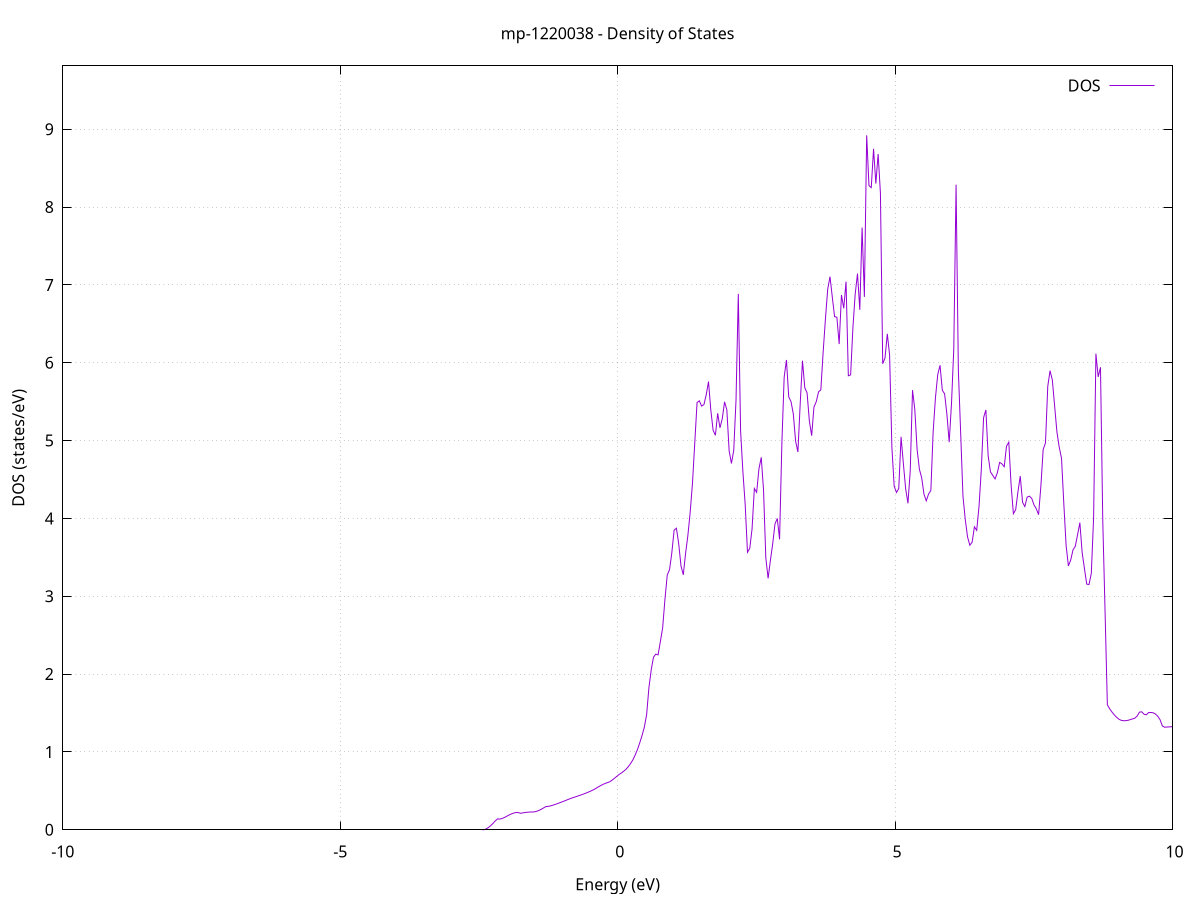 set title 'mp-1220038 - Density of States'
set xlabel 'Energy (eV)'
set ylabel 'DOS (states/eV)'
set grid
set xrange [-10:10]
set yrange [0:9.814]
set xzeroaxis lt -1
set terminal png size 800,600
set output 'mp-1220038_dos_gnuplot.png'
plot '-' using 1:2 with lines title 'DOS'
-42.319600 0.000000
-42.278200 0.000000
-42.236900 0.000000
-42.195600 0.000000
-42.154300 0.000000
-42.113000 0.000000
-42.071700 0.000000
-42.030400 0.000000
-41.989100 0.000000
-41.947700 0.000000
-41.906400 0.000000
-41.865100 0.000000
-41.823800 0.000000
-41.782500 0.000000
-41.741200 0.000000
-41.699900 0.000000
-41.658500 0.000000
-41.617200 0.000000
-41.575900 0.000000
-41.534600 0.000000
-41.493300 0.000000
-41.452000 0.000000
-41.410700 0.000000
-41.369400 0.000000
-41.328000 0.000000
-41.286700 0.000000
-41.245400 0.000000
-41.204100 0.000000
-41.162800 0.000000
-41.121500 0.000000
-41.080200 0.000000
-41.038900 0.000000
-40.997500 0.000000
-40.956200 0.000000
-40.914900 0.000000
-40.873600 0.000000
-40.832300 0.000000
-40.791000 0.000000
-40.749700 0.000000
-40.708300 0.000000
-40.667000 0.000000
-40.625700 0.000000
-40.584400 0.000000
-40.543100 0.000000
-40.501800 0.000000
-40.460500 0.000000
-40.419200 0.000000
-40.377800 0.000000
-40.336500 0.000000
-40.295200 0.000000
-40.253900 0.000000
-40.212600 0.000000
-40.171300 0.000000
-40.130000 0.000000
-40.088600 0.000000
-40.047300 0.000000
-40.006000 0.000000
-39.964700 0.000000
-39.923400 0.000000
-39.882100 0.000000
-39.840800 0.000000
-39.799500 0.000000
-39.758100 0.000000
-39.716800 0.000000
-39.675500 0.000000
-39.634200 0.000000
-39.592900 0.000000
-39.551600 0.000000
-39.510300 0.000000
-39.469000 0.000000
-39.427600 0.000000
-39.386300 0.000000
-39.345000 0.000000
-39.303700 0.000000
-39.262400 0.000000
-39.221100 0.000000
-39.179800 0.000000
-39.138400 0.000000
-39.097100 0.000000
-39.055800 0.000000
-39.014500 0.000000
-38.973200 0.000000
-38.931900 0.000000
-38.890600 0.000000
-38.849300 0.000000
-38.807900 0.000000
-38.766600 0.000000
-38.725300 0.000000
-38.684000 0.000000
-38.642700 0.000000
-38.601400 0.000000
-38.560100 1.488300
-38.518700 6.704800
-38.477400 9.937600
-38.436100 7.054400
-38.394800 4.350200
-38.353500 12.720600
-38.312200 69.286700
-38.270900 5.198300
-38.229600 5.549100
-38.188200 7.330400
-38.146900 8.985000
-38.105600 10.437600
-38.064300 7.911400
-38.023000 6.473500
-37.981700 0.000000
-37.940400 0.000000
-37.899100 0.000000
-37.857700 0.000000
-37.816400 0.000000
-37.775100 0.000000
-37.733800 0.000000
-37.692500 0.000000
-37.651200 0.000000
-37.609900 0.000000
-37.568500 0.000000
-37.527200 0.000000
-37.485900 0.000000
-37.444600 0.000000
-37.403300 0.000000
-37.362000 0.000000
-37.320700 0.000000
-37.279400 0.000000
-37.238000 0.000000
-37.196700 0.000000
-37.155400 0.000000
-37.114100 0.000000
-37.072800 0.000000
-37.031500 0.000000
-36.990200 0.000000
-36.948800 0.000000
-36.907500 0.000000
-36.866200 0.000000
-36.824900 0.000000
-36.783600 0.000000
-36.742300 0.000000
-36.701000 0.000000
-36.659700 0.000000
-36.618300 0.000000
-36.577000 0.000000
-36.535700 0.000000
-36.494400 0.000000
-36.453100 0.000000
-36.411800 0.000000
-36.370500 0.000000
-36.329200 0.000000
-36.287800 0.000000
-36.246500 0.000000
-36.205200 0.000000
-36.163900 0.000000
-36.122600 0.000000
-36.081300 0.000000
-36.040000 0.000000
-35.998600 0.000000
-35.957300 0.000000
-35.916000 0.000000
-35.874700 0.000000
-35.833400 0.000000
-35.792100 0.000000
-35.750800 0.000000
-35.709500 0.000000
-35.668100 0.000000
-35.626800 0.000000
-35.585500 0.000000
-35.544200 0.000000
-35.502900 0.000000
-35.461600 0.000000
-35.420300 0.000000
-35.378900 0.000000
-35.337600 0.000000
-35.296300 0.000000
-35.255000 0.000000
-35.213700 0.000000
-35.172400 0.000000
-35.131100 0.000000
-35.089800 0.000000
-35.048400 0.000000
-35.007100 0.000000
-34.965800 0.000000
-34.924500 0.000000
-34.883200 0.000000
-34.841900 0.000000
-34.800600 0.000000
-34.759300 0.000000
-34.717900 0.000000
-34.676600 0.000000
-34.635300 0.000000
-34.594000 0.000000
-34.552700 0.000000
-34.511400 0.000000
-34.470100 0.000000
-34.428700 0.000000
-34.387400 0.000000
-34.346100 0.000000
-34.304800 0.000000
-34.263500 0.000000
-34.222200 0.000000
-34.180900 0.000000
-34.139600 0.000000
-34.098200 0.000000
-34.056900 0.000000
-34.015600 0.000000
-33.974300 0.000000
-33.933000 0.000000
-33.891700 0.000000
-33.850400 0.000000
-33.809000 0.000000
-33.767700 0.000000
-33.726400 0.000000
-33.685100 0.000000
-33.643800 0.000000
-33.602500 0.000000
-33.561200 0.000000
-33.519900 0.000000
-33.478500 0.000000
-33.437200 0.000000
-33.395900 0.000000
-33.354600 0.000000
-33.313300 0.000000
-33.272000 0.000000
-33.230700 0.000000
-33.189400 0.000000
-33.148000 0.000000
-33.106700 0.000000
-33.065400 0.000000
-33.024100 0.000000
-32.982800 0.000000
-32.941500 0.000000
-32.900200 0.000000
-32.858800 0.000000
-32.817500 0.000000
-32.776200 0.000000
-32.734900 0.000000
-32.693600 0.000000
-32.652300 0.000000
-32.611000 0.000000
-32.569700 0.000000
-32.528300 0.000000
-32.487000 0.000000
-32.445700 0.000000
-32.404400 0.000000
-32.363100 0.000000
-32.321800 0.000000
-32.280500 0.000000
-32.239100 0.000000
-32.197800 0.000000
-32.156500 0.000000
-32.115200 0.000000
-32.073900 0.000000
-32.032600 0.000000
-31.991300 0.000000
-31.950000 0.000000
-31.908600 0.000000
-31.867300 0.000000
-31.826000 0.000000
-31.784700 0.000000
-31.743400 0.000000
-31.702100 0.000000
-31.660800 0.000000
-31.619400 0.000000
-31.578100 0.000000
-31.536800 0.000000
-31.495500 0.000000
-31.454200 0.000000
-31.412900 0.000000
-31.371600 0.000000
-31.330300 0.000000
-31.288900 0.000000
-31.247600 0.000000
-31.206300 0.000000
-31.165000 0.000000
-31.123700 0.000000
-31.082400 0.000000
-31.041100 0.000000
-30.999800 0.000000
-30.958400 0.000000
-30.917100 0.000000
-30.875800 0.000000
-30.834500 0.000000
-30.793200 0.000000
-30.751900 0.000000
-30.710600 0.000000
-30.669200 0.000000
-30.627900 0.000000
-30.586600 0.000000
-30.545300 0.000000
-30.504000 0.000000
-30.462700 0.000000
-30.421400 0.000000
-30.380100 0.000000
-30.338700 0.000000
-30.297400 0.000000
-30.256100 0.000000
-30.214800 0.000000
-30.173500 0.000000
-30.132200 0.000000
-30.090900 0.000000
-30.049500 0.000000
-30.008200 0.000000
-29.966900 0.000000
-29.925600 0.000000
-29.884300 0.000000
-29.843000 0.000000
-29.801700 0.000000
-29.760400 0.000000
-29.719000 0.000000
-29.677700 0.000000
-29.636400 0.000000
-29.595100 0.000000
-29.553800 0.000000
-29.512500 0.000000
-29.471200 0.000000
-29.429900 0.000000
-29.388500 0.000000
-29.347200 0.000000
-29.305900 0.000000
-29.264600 0.000000
-29.223300 0.000000
-29.182000 0.000000
-29.140700 0.000000
-29.099300 0.000000
-29.058000 0.000000
-29.016700 0.000000
-28.975400 0.000000
-28.934100 0.000000
-28.892800 0.000000
-28.851500 0.000000
-28.810200 0.000000
-28.768800 0.000000
-28.727500 0.000000
-28.686200 0.000000
-28.644900 0.000000
-28.603600 0.000000
-28.562300 0.000000
-28.521000 0.000000
-28.479600 0.000000
-28.438300 0.000000
-28.397000 0.000000
-28.355700 0.000000
-28.314400 0.000000
-28.273100 0.000000
-28.231800 0.000000
-28.190500 0.000000
-28.149100 0.000000
-28.107800 0.000000
-28.066500 0.000000
-28.025200 0.000000
-27.983900 0.000000
-27.942600 0.000000
-27.901300 0.000000
-27.860000 0.000000
-27.818600 0.000000
-27.777300 0.000000
-27.736000 0.000000
-27.694700 0.000000
-27.653400 0.000000
-27.612100 0.000000
-27.570800 0.000000
-27.529400 0.000000
-27.488100 0.000000
-27.446800 0.000000
-27.405500 0.000000
-27.364200 0.000000
-27.322900 0.000000
-27.281600 0.000000
-27.240300 0.000000
-27.198900 0.000000
-27.157600 0.000000
-27.116300 0.000000
-27.075000 0.000000
-27.033700 0.000000
-26.992400 0.000000
-26.951100 0.000000
-26.909700 0.000000
-26.868400 0.000000
-26.827100 0.000000
-26.785800 0.000000
-26.744500 0.000000
-26.703200 0.000000
-26.661900 0.000000
-26.620600 0.000000
-26.579200 0.000000
-26.537900 0.000000
-26.496600 0.000000
-26.455300 0.000000
-26.414000 0.000000
-26.372700 0.000000
-26.331400 0.000000
-26.290100 0.000000
-26.248700 0.000000
-26.207400 0.000000
-26.166100 0.000000
-26.124800 0.000000
-26.083500 0.000000
-26.042200 0.000000
-26.000900 0.000000
-25.959500 0.000000
-25.918200 0.000000
-25.876900 0.000000
-25.835600 0.000000
-25.794300 0.000000
-25.753000 0.000000
-25.711700 0.000000
-25.670400 0.000000
-25.629000 0.000000
-25.587700 0.000000
-25.546400 0.000000
-25.505100 0.000000
-25.463800 0.000000
-25.422500 0.000000
-25.381200 0.000000
-25.339800 0.000000
-25.298500 0.000000
-25.257200 0.000000
-25.215900 0.000000
-25.174600 0.000000
-25.133300 0.000000
-25.092000 0.000000
-25.050700 0.000000
-25.009300 0.000000
-24.968000 0.000000
-24.926700 0.000000
-24.885400 0.000000
-24.844100 0.000000
-24.802800 0.000000
-24.761500 0.000000
-24.720200 0.000000
-24.678800 0.000000
-24.637500 0.000000
-24.596200 0.000000
-24.554900 0.000000
-24.513600 0.000000
-24.472300 0.000000
-24.431000 0.000000
-24.389600 0.000000
-24.348300 0.000000
-24.307000 0.000000
-24.265700 0.000000
-24.224400 0.000000
-24.183100 0.000000
-24.141800 0.000000
-24.100500 0.000000
-24.059100 0.000000
-24.017800 0.000000
-23.976500 0.000000
-23.935200 0.000000
-23.893900 0.000000
-23.852600 0.000000
-23.811300 0.000000
-23.769900 0.000000
-23.728600 0.000000
-23.687300 0.000000
-23.646000 0.000000
-23.604700 0.000000
-23.563400 0.000000
-23.522100 0.000000
-23.480800 0.000000
-23.439400 0.000000
-23.398100 0.000000
-23.356800 0.000000
-23.315500 0.000000
-23.274200 0.000000
-23.232900 0.000000
-23.191600 0.000000
-23.150300 0.000000
-23.108900 0.000000
-23.067600 0.000000
-23.026300 0.000000
-22.985000 0.000000
-22.943700 0.000000
-22.902400 0.000000
-22.861100 0.000000
-22.819700 0.000000
-22.778400 0.000000
-22.737100 0.000000
-22.695800 0.000000
-22.654500 0.000000
-22.613200 0.000000
-22.571900 0.000000
-22.530600 0.000000
-22.489200 0.000000
-22.447900 0.000000
-22.406600 0.000000
-22.365300 0.000000
-22.324000 0.000000
-22.282700 0.000000
-22.241400 0.000000
-22.200000 0.000000
-22.158700 0.000000
-22.117400 0.000000
-22.076100 0.000000
-22.034800 0.000000
-21.993500 0.000000
-21.952200 0.000000
-21.910900 0.000000
-21.869500 0.000000
-21.828200 0.000000
-21.786900 0.000000
-21.745600 0.000000
-21.704300 0.000000
-21.663000 0.000000
-21.621700 0.000000
-21.580400 0.000000
-21.539000 0.000000
-21.497700 0.000000
-21.456400 0.000000
-21.415100 0.000000
-21.373800 0.000000
-21.332500 0.000000
-21.291200 0.000000
-21.249800 0.000000
-21.208500 0.000000
-21.167200 0.000000
-21.125900 0.000000
-21.084600 0.000000
-21.043300 0.000000
-21.002000 0.000000
-20.960700 0.000000
-20.919300 0.000000
-20.878000 0.000000
-20.836700 0.000000
-20.795400 0.000000
-20.754100 0.000000
-20.712800 0.000000
-20.671500 0.000000
-20.630100 0.000000
-20.588800 0.000000
-20.547500 0.000000
-20.506200 0.000000
-20.464900 0.000000
-20.423600 0.000000
-20.382300 0.000000
-20.341000 0.000000
-20.299600 0.000000
-20.258300 0.000000
-20.217000 0.000000
-20.175700 0.000000
-20.134400 0.000000
-20.093100 0.000000
-20.051800 0.000000
-20.010500 0.000000
-19.969100 0.000000
-19.927800 0.000000
-19.886500 0.000000
-19.845200 0.000000
-19.803900 0.000000
-19.762600 0.000000
-19.721300 0.000000
-19.679900 0.000000
-19.638600 0.000000
-19.597300 0.000000
-19.556000 0.000000
-19.514700 0.000000
-19.473400 0.000000
-19.432100 0.000000
-19.390800 0.000000
-19.349400 0.000000
-19.308100 0.000000
-19.266800 0.000000
-19.225500 0.000000
-19.184200 0.000000
-19.142900 0.000000
-19.101600 0.000000
-19.060200 0.000000
-19.018900 0.000000
-18.977600 0.000000
-18.936300 0.000000
-18.895000 0.000000
-18.853700 0.000000
-18.812400 0.000000
-18.771100 0.000000
-18.729700 0.000000
-18.688400 0.000000
-18.647100 0.000000
-18.605800 0.000000
-18.564500 0.000000
-18.523200 0.000000
-18.481900 0.000000
-18.440500 0.000000
-18.399200 0.000000
-18.357900 0.000000
-18.316600 0.000000
-18.275300 0.000000
-18.234000 0.000000
-18.192700 0.000000
-18.151400 0.000000
-18.110000 0.000000
-18.068700 0.000000
-18.027400 0.000000
-17.986100 0.000000
-17.944800 0.000000
-17.903500 0.000000
-17.862200 0.000000
-17.820900 0.000000
-17.779500 0.000000
-17.738200 0.000000
-17.696900 0.000000
-17.655600 0.000000
-17.614300 0.000000
-17.573000 0.000000
-17.531700 0.000000
-17.490300 0.000000
-17.449000 0.000000
-17.407700 0.000000
-17.366400 0.000000
-17.325100 0.000000
-17.283800 0.000000
-17.242500 0.000000
-17.201200 0.000000
-17.159800 0.000000
-17.118500 0.000000
-17.077200 0.000000
-17.035900 0.000000
-16.994600 0.000000
-16.953300 0.000000
-16.912000 0.000000
-16.870600 0.000000
-16.829300 0.000000
-16.788000 0.000000
-16.746700 0.000000
-16.705400 0.000000
-16.664100 0.000000
-16.622800 0.000000
-16.581500 0.000000
-16.540100 0.000000
-16.498800 0.000000
-16.457500 0.000000
-16.416200 0.000000
-16.374900 0.000000
-16.333600 0.000000
-16.292300 0.000000
-16.251000 0.000000
-16.209600 0.000000
-16.168300 0.000000
-16.127000 0.000000
-16.085700 0.000000
-16.044400 0.000000
-16.003100 0.000000
-15.961800 0.000000
-15.920400 0.000000
-15.879100 0.000000
-15.837800 0.000000
-15.796500 0.000000
-15.755200 0.000000
-15.713900 0.000000
-15.672600 0.000000
-15.631300 0.000000
-15.589900 0.000000
-15.548600 0.000000
-15.507300 0.000000
-15.466000 0.000000
-15.424700 0.000000
-15.383400 0.000000
-15.342100 0.000000
-15.300700 0.000000
-15.259400 0.000000
-15.218100 0.000000
-15.176800 0.000000
-15.135500 0.000000
-15.094200 0.000000
-15.052900 0.000000
-15.011600 0.000000
-14.970200 0.000000
-14.928900 0.000000
-14.887600 0.000000
-14.846300 0.000000
-14.805000 0.000000
-14.763700 0.000000
-14.722400 0.000000
-14.681100 0.000000
-14.639700 0.000000
-14.598400 0.000000
-14.557100 0.000000
-14.515800 0.000000
-14.474500 0.000000
-14.433200 0.000000
-14.391900 0.000000
-14.350500 0.000000
-14.309200 0.000000
-14.267900 0.000000
-14.226600 0.000000
-14.185300 0.000000
-14.144000 0.000000
-14.102700 0.000000
-14.061400 0.000000
-14.020000 0.000000
-13.978700 0.000000
-13.937400 0.000000
-13.896100 0.000000
-13.854800 0.000000
-13.813500 0.000000
-13.772200 0.000000
-13.730800 0.000000
-13.689500 0.000000
-13.648200 0.000000
-13.606900 0.000000
-13.565600 0.000000
-13.524300 0.000000
-13.483000 0.000000
-13.441700 0.000000
-13.400300 0.000000
-13.359000 0.000000
-13.317700 0.000000
-13.276400 0.000000
-13.235100 0.000000
-13.193800 0.000000
-13.152500 0.000000
-13.111200 0.000000
-13.069800 0.000000
-13.028500 0.000000
-12.987200 0.000000
-12.945900 0.000000
-12.904600 0.000000
-12.863300 0.000000
-12.822000 0.000000
-12.780600 0.000000
-12.739300 0.000000
-12.698000 0.000000
-12.656700 0.000000
-12.615400 0.000000
-12.574100 0.000000
-12.532800 0.000000
-12.491500 0.000000
-12.450100 0.000000
-12.408800 0.000000
-12.367500 0.000000
-12.326200 0.000000
-12.284900 0.000000
-12.243600 0.000000
-12.202300 0.000000
-12.160900 0.000000
-12.119600 0.000000
-12.078300 0.000000
-12.037000 0.000000
-11.995700 0.000000
-11.954400 0.000000
-11.913100 0.000000
-11.871800 0.000000
-11.830400 0.000000
-11.789100 0.000000
-11.747800 0.000000
-11.706500 0.000000
-11.665200 0.000000
-11.623900 0.000000
-11.582600 0.000000
-11.541300 0.000000
-11.499900 0.000000
-11.458600 0.000000
-11.417300 0.000000
-11.376000 0.000000
-11.334700 0.000000
-11.293400 0.000000
-11.252100 0.000000
-11.210700 0.000000
-11.169400 0.000000
-11.128100 0.000000
-11.086800 0.000000
-11.045500 0.000000
-11.004200 0.000000
-10.962900 0.000000
-10.921600 0.000000
-10.880200 0.000000
-10.838900 0.000000
-10.797600 0.000000
-10.756300 0.000000
-10.715000 0.000000
-10.673700 0.000000
-10.632400 0.000000
-10.591000 0.000000
-10.549700 0.000000
-10.508400 0.000000
-10.467100 0.000000
-10.425800 0.000000
-10.384500 0.000000
-10.343200 0.000000
-10.301900 0.000000
-10.260500 0.000000
-10.219200 0.000000
-10.177900 0.000000
-10.136600 0.000000
-10.095300 0.000000
-10.054000 0.000000
-10.012700 0.000000
-9.971400 0.000000
-9.930000 0.000000
-9.888700 0.000000
-9.847400 0.000000
-9.806100 0.000000
-9.764800 0.000000
-9.723500 0.000000
-9.682200 0.000000
-9.640800 0.000000
-9.599500 0.000000
-9.558200 0.000000
-9.516900 0.000000
-9.475600 0.000000
-9.434300 0.000000
-9.393000 0.000000
-9.351700 0.000000
-9.310300 0.000000
-9.269000 0.000000
-9.227700 0.000000
-9.186400 0.000000
-9.145100 0.000000
-9.103800 0.000000
-9.062500 0.000000
-9.021100 0.000000
-8.979800 0.000000
-8.938500 0.000000
-8.897200 0.000000
-8.855900 0.000000
-8.814600 0.000000
-8.773300 0.000000
-8.732000 0.000000
-8.690600 0.000000
-8.649300 0.000000
-8.608000 0.000000
-8.566700 0.000000
-8.525400 0.000000
-8.484100 0.000000
-8.442800 0.000000
-8.401500 0.000000
-8.360100 0.000000
-8.318800 0.000000
-8.277500 0.000000
-8.236200 0.000000
-8.194900 0.000000
-8.153600 0.000000
-8.112300 0.000000
-8.070900 0.000000
-8.029600 0.000000
-7.988300 0.000000
-7.947000 0.000000
-7.905700 0.000000
-7.864400 0.000000
-7.823100 0.000000
-7.781800 0.000000
-7.740400 0.000000
-7.699100 0.000000
-7.657800 0.000000
-7.616500 0.000000
-7.575200 0.000000
-7.533900 0.000000
-7.492600 0.000000
-7.451200 0.000000
-7.409900 0.000000
-7.368600 0.000000
-7.327300 0.000000
-7.286000 0.000000
-7.244700 0.000000
-7.203400 0.000000
-7.162100 0.000000
-7.120700 0.000000
-7.079400 0.000000
-7.038100 0.000000
-6.996800 0.000000
-6.955500 0.000000
-6.914200 0.000000
-6.872900 0.000000
-6.831600 0.000000
-6.790200 0.000000
-6.748900 0.000000
-6.707600 0.000000
-6.666300 0.000000
-6.625000 0.000000
-6.583700 0.000000
-6.542400 0.000000
-6.501000 0.000000
-6.459700 0.000000
-6.418400 0.000000
-6.377100 0.000000
-6.335800 0.000000
-6.294500 0.000000
-6.253200 0.000000
-6.211900 0.000000
-6.170500 0.000000
-6.129200 0.000000
-6.087900 0.000000
-6.046600 0.000000
-6.005300 0.000000
-5.964000 0.000000
-5.922700 0.000000
-5.881300 0.000000
-5.840000 0.000000
-5.798700 0.000000
-5.757400 0.000000
-5.716100 0.000000
-5.674800 0.000000
-5.633500 0.000000
-5.592200 0.000000
-5.550800 0.000000
-5.509500 0.000000
-5.468200 0.000000
-5.426900 0.000000
-5.385600 0.000000
-5.344300 0.000000
-5.303000 0.000000
-5.261600 0.000000
-5.220300 0.000000
-5.179000 0.000000
-5.137700 0.000000
-5.096400 0.000000
-5.055100 0.000000
-5.013800 0.000000
-4.972500 0.000000
-4.931100 0.000000
-4.889800 0.000000
-4.848500 0.000000
-4.807200 0.000000
-4.765900 0.000000
-4.724600 0.000000
-4.683300 0.000000
-4.642000 0.000000
-4.600600 0.000000
-4.559300 0.000000
-4.518000 0.000000
-4.476700 0.000000
-4.435400 0.000000
-4.394100 0.000000
-4.352800 0.000000
-4.311400 0.000000
-4.270100 0.000000
-4.228800 0.000000
-4.187500 0.000000
-4.146200 0.000000
-4.104900 0.000000
-4.063600 0.000000
-4.022300 0.000000
-3.980900 0.000000
-3.939600 0.000000
-3.898300 0.000000
-3.857000 0.000000
-3.815700 0.000000
-3.774400 0.000000
-3.733100 0.000000
-3.691700 0.000000
-3.650400 0.000000
-3.609100 0.000000
-3.567800 0.000000
-3.526500 0.000000
-3.485200 0.000000
-3.443900 0.000000
-3.402600 0.000000
-3.361200 0.000000
-3.319900 0.000000
-3.278600 0.000000
-3.237300 0.000000
-3.196000 0.000000
-3.154700 0.000000
-3.113400 0.000000
-3.072100 0.000000
-3.030700 0.000000
-2.989400 0.000000
-2.948100 0.000000
-2.906800 0.000000
-2.865500 0.000000
-2.824200 0.000000
-2.782900 0.000000
-2.741500 0.000000
-2.700200 0.000000
-2.658900 0.000000
-2.617600 0.000000
-2.576300 0.000000
-2.535000 0.000000
-2.493700 0.000000
-2.452400 0.000000
-2.411000 0.000100
-2.369700 0.011000
-2.328400 0.029700
-2.287100 0.054000
-2.245800 0.082400
-2.204500 0.114800
-2.163200 0.140600
-2.121800 0.136900
-2.080500 0.146100
-2.039200 0.158100
-1.997900 0.173900
-1.956600 0.190100
-1.915300 0.203700
-1.874000 0.214400
-1.832700 0.221900
-1.791300 0.221200
-1.750000 0.211500
-1.708700 0.217300
-1.667400 0.222400
-1.626100 0.225600
-1.584800 0.227700
-1.543500 0.228900
-1.502200 0.229500
-1.460800 0.237000
-1.419500 0.248200
-1.378200 0.262600
-1.336900 0.279400
-1.295600 0.297300
-1.254300 0.301100
-1.213000 0.306500
-1.171600 0.314900
-1.130300 0.324600
-1.089000 0.335200
-1.047700 0.345900
-1.006400 0.357100
-0.965100 0.368600
-0.923800 0.380500
-0.882500 0.392500
-0.841100 0.404500
-0.799800 0.413700
-0.758500 0.423500
-0.717200 0.433500
-0.675900 0.443700
-0.634600 0.454100
-0.593300 0.465200
-0.551900 0.476900
-0.510600 0.489100
-0.469300 0.502600
-0.428000 0.516800
-0.386700 0.533900
-0.345400 0.551700
-0.304100 0.568500
-0.262800 0.583600
-0.221400 0.596400
-0.180100 0.606800
-0.138800 0.618000
-0.097500 0.638800
-0.056200 0.662300
-0.014900 0.686400
0.026400 0.710200
0.067700 0.730400
0.109100 0.752100
0.150400 0.776700
0.191700 0.810800
0.233000 0.850400
0.274300 0.898100
0.315600 0.959800
0.356900 1.030400
0.398300 1.116300
0.439600 1.210800
0.480900 1.317300
0.522200 1.478000
0.563500 1.824400
0.604800 2.053700
0.646100 2.217900
0.687400 2.256700
0.728800 2.247100
0.770100 2.417900
0.811400 2.595500
0.852700 2.961400
0.894000 3.272200
0.935300 3.342000
0.976600 3.559000
1.018000 3.850000
1.059300 3.874100
1.100600 3.674000
1.141900 3.388600
1.183200 3.275800
1.224500 3.551200
1.265800 3.780800
1.307100 4.077900
1.348500 4.450600
1.389800 4.967000
1.431100 5.488100
1.472400 5.511000
1.513700 5.443200
1.555000 5.462600
1.596300 5.587800
1.637600 5.758400
1.679000 5.394000
1.720300 5.134200
1.761600 5.068100
1.802900 5.351200
1.844200 5.163700
1.885500 5.281200
1.926800 5.498000
1.968200 5.393700
2.009500 4.867900
2.050800 4.706200
2.092100 4.873200
2.133400 5.520600
2.174700 6.885100
2.216000 5.121000
2.257300 4.600800
2.298700 4.179100
2.340000 3.565100
2.381300 3.616600
2.422600 3.866500
2.463900 4.384600
2.505200 4.335000
2.546500 4.636700
2.587900 4.784700
2.629200 4.367300
2.670500 3.492000
2.711800 3.229800
2.753100 3.460300
2.794400 3.673600
2.835700 3.929700
2.877000 3.999800
2.918400 3.731200
2.959700 4.960900
3.001000 5.813600
3.042300 6.035800
3.083600 5.561100
3.124900 5.499600
3.166200 5.341700
3.207500 4.992500
3.248900 4.853800
3.290200 5.473400
3.331500 6.026300
3.372800 5.678900
3.414100 5.612500
3.455400 5.250700
3.496700 5.062700
3.538100 5.430700
3.579400 5.500000
3.620700 5.625700
3.662000 5.651300
3.703300 6.130800
3.744600 6.560500
3.785900 6.944300
3.827200 7.105800
3.868600 6.843400
3.909900 6.592500
3.951200 6.585200
3.992500 6.240500
4.033800 6.869900
4.075100 6.698800
4.116400 7.042100
4.157800 5.832600
4.199100 5.844000
4.240400 6.452700
4.281700 6.885100
4.323000 7.144800
4.364300 6.679800
4.405600 7.736300
4.446900 6.846200
4.488300 8.921700
4.529600 8.276100
4.570900 8.249800
4.612200 8.748400
4.653500 8.302100
4.694800 8.681600
4.736100 8.177400
4.777400 5.986900
4.818800 6.062400
4.860100 6.372400
4.901400 6.097900
4.942700 4.912400
4.984000 4.415200
5.025300 4.333100
5.066600 4.384800
5.108000 5.048000
5.149300 4.706600
5.190600 4.381400
5.231900 4.194300
5.273200 4.607500
5.314500 5.648200
5.355800 5.399300
5.397100 4.888400
5.438500 4.631500
5.479800 4.522600
5.521100 4.310800
5.562400 4.226300
5.603700 4.312800
5.645000 4.360000
5.686300 5.112500
5.727700 5.550200
5.769000 5.847700
5.810300 5.967300
5.851600 5.645600
5.892900 5.600900
5.934200 5.337800
5.975500 4.979900
6.016800 5.472100
6.058200 6.180700
6.099500 8.287400
6.140800 5.896600
6.182100 5.100300
6.223400 4.287800
6.264700 3.989800
6.306000 3.763400
6.347400 3.654800
6.388700 3.694800
6.430000 3.892400
6.471300 3.846500
6.512600 4.150400
6.553900 4.622400
6.595200 5.294200
6.636500 5.393800
6.677900 4.803300
6.719200 4.597800
6.760500 4.553300
6.801800 4.507400
6.843100 4.585700
6.884400 4.720000
6.925700 4.700700
6.967000 4.664000
7.008400 4.928800
7.049700 4.979000
7.091000 4.432200
7.132300 4.060800
7.173600 4.112000
7.214900 4.344900
7.256200 4.543700
7.297600 4.206800
7.338900 4.152500
7.380200 4.273700
7.421500 4.285800
7.462800 4.257600
7.504100 4.173300
7.545400 4.122700
7.586700 4.048800
7.628100 4.417600
7.669400 4.887400
7.710700 4.969300
7.752000 5.697600
7.793300 5.898900
7.834600 5.776900
7.875900 5.442000
7.917300 5.109600
7.958600 4.915100
7.999900 4.771400
8.041200 4.189900
8.082500 3.652500
8.123800 3.389800
8.165100 3.464200
8.206400 3.595200
8.247800 3.642100
8.289100 3.790100
8.330400 3.946000
8.371700 3.561500
8.413000 3.355700
8.454300 3.155700
8.495600 3.151000
8.536900 3.294900
8.578300 4.010400
8.619600 6.116700
8.660900 5.818700
8.702200 5.941400
8.743500 3.959100
8.784800 2.801500
8.826100 1.605500
8.867500 1.554000
8.908800 1.513000
8.950100 1.477300
8.991400 1.445900
9.032700 1.421200
9.074000 1.406400
9.115300 1.401000
9.156600 1.401700
9.198000 1.406600
9.239300 1.415200
9.280600 1.424400
9.321900 1.434000
9.363200 1.461200
9.404500 1.511100
9.445800 1.515500
9.487200 1.484200
9.528500 1.476500
9.569800 1.506400
9.611100 1.506700
9.652400 1.502700
9.693700 1.486200
9.735000 1.458200
9.776300 1.413000
9.817700 1.333700
9.859000 1.317400
9.900300 1.319900
9.941600 1.321900
9.982900 1.324000
10.024200 1.328000
10.065500 1.329300
10.106800 1.326300
10.148200 1.323400
10.189500 1.318900
10.230800 1.312800
10.272100 1.303900
10.313400 1.291900
10.354700 1.277300
10.396000 1.266800
10.437400 1.258600
10.478700 1.254200
10.520000 1.254100
10.561300 1.257700
10.602600 1.262500
10.643900 1.254800
10.685200 1.265800
10.726500 1.277700
10.767900 1.282500
10.809200 1.279900
10.850500 1.271100
10.891800 1.261800
10.933100 1.251700
10.974400 1.238800
11.015700 1.226500
11.057100 1.236100
11.098400 1.299700
11.139700 1.228900
11.181000 1.133900
11.222300 1.089300
11.263600 1.049600
11.304900 1.038400
11.346200 1.027200
11.387600 1.013100
11.428900 1.003300
11.470200 0.995100
11.511500 0.985000
11.552800 0.972700
11.594100 0.981700
11.635400 0.885500
11.676700 0.886600
11.718100 0.888200
11.759400 0.890400
11.800700 0.900100
11.842000 0.906300
11.883300 0.911700
11.924600 0.915300
11.965900 0.920300
12.007300 0.927100
12.048600 0.935700
12.089900 0.945800
12.131200 0.962700
12.172500 0.995800
12.213800 1.046900
12.255100 1.088500
12.296400 1.036400
12.337800 1.055400
12.379100 1.087100
12.420400 1.160200
12.461700 1.331000
12.503000 1.184100
12.544300 1.148400
12.585600 1.128100
12.627000 1.074000
12.668300 1.119000
12.709600 1.215500
12.750900 1.269500
12.792200 1.243400
12.833500 1.159500
12.874800 1.054300
12.916100 0.966900
12.957500 0.885200
12.998800 0.812200
13.040100 0.750600
13.081400 0.699000
13.122700 0.665700
13.164000 0.646200
13.205300 0.634200
13.246600 0.628200
13.288000 0.625300
13.329300 0.622300
13.370600 0.624300
13.411900 0.639500
13.453200 0.665700
13.494500 0.769700
13.535800 0.991400
13.577200 1.170400
13.618500 1.318600
13.659800 1.806400
13.701100 1.964000
13.742400 2.075500
13.783700 1.978900
13.825000 1.842000
13.866300 1.704100
13.907700 1.519200
13.949000 1.450700
13.990300 1.421000
14.031600 1.413000
14.072900 1.450000
14.114200 1.443000
14.155500 1.349900
14.196900 1.246300
14.238200 1.181900
14.279500 1.142500
14.320800 1.100700
14.362100 1.042200
14.403400 1.021500
14.444700 1.019700
14.486000 1.017800
14.527400 1.013900
14.568700 1.003100
14.610000 0.993100
14.651300 0.989100
14.692600 0.984400
14.733900 1.015000
14.775200 1.063000
14.816500 1.169400
14.857900 1.296700
14.899200 1.412600
14.940500 1.543200
14.981800 1.521500
15.023100 1.472000
15.064400 1.489900
15.105700 1.519900
15.147100 1.508700
15.188400 1.507800
15.229700 1.514400
15.271000 1.515000
15.312300 1.465700
15.353600 1.359900
15.394900 1.243200
15.436200 1.166000
15.477600 1.074100
15.518900 0.970900
15.560200 0.896100
15.601500 0.898100
15.642800 0.924200
15.684100 0.963400
15.725400 1.027000
15.766800 1.044800
15.808100 1.093400
15.849400 1.122800
15.890700 1.149900
15.932000 1.208100
15.973300 1.377500
16.014600 1.449500
16.055900 1.451600
16.097300 1.504900
16.138600 1.618300
16.179900 1.695300
16.221200 1.691000
16.262500 1.619000
16.303800 1.541000
16.345100 1.480000
16.386400 1.417000
16.427800 1.362200
16.469100 1.349300
16.510400 1.245600
16.551700 1.205900
16.593000 1.157100
16.634300 1.119000
16.675600 1.086900
16.717000 1.063800
16.758300 1.048900
16.799600 1.044500
16.840900 1.041000
16.882200 1.040200
16.923500 1.043600
16.964800 1.058200
17.006100 1.090900
17.047500 1.130800
17.088800 1.164100
17.130100 1.169300
17.171400 1.143400
17.212700 1.115000
17.254000 1.099600
17.295300 1.081700
17.336700 1.053100
17.378000 1.001900
17.419300 0.991100
17.460600 0.983100
17.501900 0.977400
17.543200 0.973400
17.584500 0.971400
17.625800 1.062700
17.667200 1.135500
17.708500 1.226700
17.749800 1.491900
17.791100 1.638400
17.832400 1.673300
17.873700 1.698500
17.915000 1.692200
17.956300 1.725100
17.997700 1.634000
18.039000 1.650300
18.080300 1.592300
18.121600 1.510300
18.162900 1.483100
18.204200 1.455900
18.245500 1.425300
18.286900 1.389100
18.328200 1.347800
18.369500 1.317400
18.410800 1.298500
18.452100 1.288500
18.493400 1.283200
18.534700 1.283900
18.576000 1.297900
18.617400 1.311200
18.658700 1.320800
18.700000 1.324700
18.741300 1.316800
18.782600 1.300300
18.823900 1.300400
18.865200 1.328400
18.906600 1.497900
18.947900 1.360600
18.989200 1.353800
19.030500 1.376000
19.071800 1.414800
19.113100 1.488100
19.154400 1.561300
19.195700 1.616500
19.237100 1.681600
19.278400 1.752000
19.319700 1.790300
19.361000 1.777900
19.402300 1.677200
19.443600 1.613000
19.484900 1.604300
19.526300 1.618700
19.567600 1.646500
19.608900 1.684500
19.650200 1.738400
19.691500 1.805500
19.732800 1.874500
19.774100 1.918100
19.815400 1.889000
19.856800 1.838500
19.898100 1.892900
19.939400 1.836800
19.980700 1.991800
20.022000 1.766400
20.063300 1.670200
20.104600 1.634700
20.145900 1.589100
20.187300 1.517200
20.228600 1.478600
20.269900 1.500500
20.311200 1.568200
20.352500 1.658600
20.393800 1.710700
20.435100 1.758200
20.476500 1.798000
20.517800 1.827200
20.559100 1.843500
20.600400 1.848400
20.641700 1.860100
20.683000 1.888800
20.724300 1.903200
20.765600 1.911600
20.807000 1.924800
20.848300 1.930600
20.889600 1.966000
20.930900 2.037900
20.972200 2.053600
21.013500 2.035300
21.054800 2.017000
21.096200 2.007500
21.137500 2.010400
21.178800 2.023200
21.220100 2.042800
21.261400 2.026800
21.302700 2.017100
21.344000 2.007900
21.385300 1.985800
21.426700 1.957700
21.468000 1.938200
21.509300 1.928600
21.550600 1.919000
21.591900 1.899100
21.633200 1.884800
21.674500 1.873900
21.715800 1.864800
21.757200 1.870200
21.798500 1.897100
21.839800 1.965700
21.881100 2.011000
21.922400 2.067000
21.963700 2.097300
22.005000 2.154200
22.046400 2.203800
22.087700 2.240700
22.129000 2.190700
22.170300 2.215700
22.211600 2.226600
22.252900 2.217000
22.294200 2.280500
22.335500 2.268900
22.376900 2.257100
22.418200 2.245500
22.459500 2.233500
22.500800 2.225600
22.542100 2.221000
22.583400 2.230400
22.624700 2.318100
22.666100 2.317800
22.707400 2.395000
22.748700 2.521100
22.790000 2.595000
22.831300 2.628200
22.872600 2.732200
22.913900 2.926000
22.955200 2.997100
22.996600 3.029300
23.037900 3.099500
23.079200 3.162300
23.120500 3.116000
23.161800 3.070800
23.203100 2.939200
23.244400 2.794600
23.285700 2.757100
23.327100 2.700100
23.368400 2.735500
23.409700 2.737400
23.451000 2.798300
23.492300 2.892600
23.533600 2.908500
23.574900 2.919900
23.616300 2.951600
23.657600 2.961200
23.698900 2.931600
23.740200 2.872400
23.781500 2.800300
23.822800 2.739600
23.864100 2.697500
23.905400 2.662600
23.946800 2.611600
23.988100 2.575200
24.029400 2.565700
24.070700 2.554000
24.112000 2.528300
24.153300 2.576700
24.194600 2.601100
24.236000 2.559600
24.277300 2.569900
24.318600 2.545700
24.359900 2.569600
24.401200 2.638300
24.442500 2.758000
24.483800 2.794300
24.525100 2.590700
24.566500 2.439300
24.607800 2.458300
24.649100 2.549300
24.690400 2.694200
24.731700 2.875000
24.773000 2.843400
24.814300 2.791700
24.855600 2.656000
24.897000 2.547100
24.938300 2.468700
24.979600 2.487300
25.020900 2.476900
25.062200 2.568700
25.103500 2.535700
25.144800 2.363700
25.186200 2.313200
25.227500 2.249900
25.268800 2.175500
25.310100 2.100100
25.351400 2.028600
25.392700 1.951400
25.434000 1.872900
25.475300 1.831800
25.516700 1.875500
25.558000 1.924100
25.599300 1.951300
25.640600 1.946500
25.681900 1.891800
25.723200 1.822200
25.764500 1.728500
25.805900 1.607000
25.847200 1.515700
25.888500 1.438900
25.929800 1.398300
25.971100 1.389700
26.012400 1.364800
26.053700 1.371500
26.095000 1.262400
26.136400 1.241500
26.177700 1.239500
26.219000 1.234500
26.260300 1.241800
26.301600 1.254000
26.342900 1.276800
26.384200 1.317100
26.425500 1.366800
26.466900 1.422300
26.508200 1.479500
26.549500 1.545900
26.590800 1.612700
26.632100 1.661400
26.673400 1.683000
26.714700 1.682600
26.756100 1.741500
26.797400 1.784000
26.838700 1.856300
26.880000 2.099300
26.921300 1.940700
26.962600 1.845400
27.003900 1.847800
27.045200 1.907100
27.086600 2.072800
27.127900 2.232100
27.169200 2.340500
27.210500 2.310100
27.251800 2.369900
27.293100 2.454400
27.334400 2.516700
27.375800 2.557400
27.417100 2.653500
27.458400 2.759500
27.499700 2.811900
27.541000 2.783600
27.582300 2.890900
27.623600 3.054300
27.664900 3.212600
27.706300 3.350800
27.747600 3.463500
27.788900 3.656400
27.830200 3.935100
27.871500 3.755100
27.912800 3.583300
27.954100 3.312700
27.995400 3.184100
28.036800 2.968200
28.078100 2.902400
28.119400 2.946200
28.160700 2.865400
28.202000 2.875700
28.243300 2.749500
28.284600 2.822500
28.326000 2.987700
28.367300 2.981300
28.408600 3.162000
28.449900 2.864400
28.491200 2.665700
28.532500 2.486200
28.573800 2.414700
28.615100 2.426300
28.656500 2.491800
28.697800 2.410300
28.739100 2.560800
28.780400 2.628000
28.821700 2.653600
28.863000 2.593800
28.904300 2.598000
28.945700 2.617400
28.987000 2.653100
29.028300 2.755000
29.069600 2.831700
29.110900 2.883700
29.152200 2.648300
29.193500 2.569100
29.234800 2.580100
29.276200 2.662500
29.317500 2.608400
29.358800 2.545200
29.400100 2.495800
29.441400 2.455100
29.482700 2.413400
29.524000 2.326600
29.565300 2.272900
29.606700 2.206500
29.648000 2.074500
29.689300 1.828900
29.730600 1.680200
29.771900 1.649800
29.813200 1.534300
29.854500 1.453400
29.895900 1.386000
29.937200 1.343800
29.978500 1.334100
30.019800 1.385700
30.061100 1.479900
30.102400 1.560100
30.143700 1.567600
30.185000 1.491000
30.226400 1.458500
30.267700 1.442700
30.309000 1.405700
30.350300 1.354000
30.391600 1.345300
30.432900 1.299900
30.474200 1.277400
30.515600 1.260000
30.556900 1.251300
30.598200 1.251200
30.639500 1.269100
30.680800 1.300500
30.722100 1.367300
30.763400 1.462600
30.804700 1.571000
30.846100 1.683500
30.887400 1.661800
30.928700 1.622400
30.970000 1.593100
31.011300 1.562600
31.052600 1.543000
31.093900 1.555100
31.135200 1.573300
31.176600 1.373000
31.217900 1.334000
31.259200 1.280700
31.300500 1.157300
31.341800 1.078600
31.383100 1.032500
31.424400 1.054100
31.465800 1.096400
31.507100 1.212500
31.548400 1.260400
31.589700 1.226600
31.631000 1.239100
31.672300 1.297300
31.713600 1.529400
31.754900 1.621400
31.796300 1.705200
31.837600 1.781000
31.878900 1.876900
31.920200 2.011900
31.961500 1.977400
32.002800 1.917900
32.044100 1.892300
32.085500 1.906800
32.126800 2.203400
32.168100 2.376100
32.209400 2.288000
32.250700 2.290800
32.292000 2.319800
32.333300 2.325000
32.374600 2.362800
32.416000 2.455100
32.457300 2.584000
32.498600 2.479000
32.539900 2.300800
32.581200 2.065400
32.622500 1.951600
32.663800 1.912500
32.705200 1.927200
32.746500 1.913400
32.787800 1.876000
32.829100 1.836300
32.870400 1.779700
32.911700 1.736400
32.953000 1.808100
32.994300 1.828600
33.035700 1.884300
33.077000 1.893700
33.118300 1.904100
33.159600 1.925300
33.200900 1.965400
33.242200 2.027200
33.283500 2.073700
33.324800 2.159300
33.366200 2.144600
33.407500 2.126200
33.448800 2.221000
33.490100 2.294300
33.531400 2.253400
33.572700 2.281600
33.614000 2.300500
33.655400 2.330700
33.696700 2.355000
33.738000 2.353800
33.779300 2.271400
33.820600 2.277300
33.861900 2.347400
33.903200 2.371500
33.944500 2.351800
33.985900 2.378500
34.027200 2.308900
34.068500 2.237400
34.109800 2.201200
34.151100 2.213900
34.192400 2.328800
34.233700 2.329500
34.275100 2.321900
34.316400 2.279600
34.357700 2.270100
34.399000 2.229900
34.440300 2.167500
34.481600 2.042400
34.522900 1.945700
34.564200 1.891100
34.605600 1.860400
34.646900 1.861900
34.688200 1.869200
34.729500 1.924700
34.770800 2.116500
34.812100 2.134500
34.853400 1.930200
34.894700 1.808900
34.936100 1.729000
34.977400 1.699700
35.018700 1.747500
35.060000 1.787100
35.101300 1.778400
35.142600 1.729000
35.183900 1.650800
35.225300 1.580800
35.266600 1.528100
35.307900 1.507900
35.349200 1.627000
35.390500 1.667700
35.431800 1.602400
35.473100 1.512800
35.514400 1.456200
35.555800 1.414100
35.597100 1.311800
35.638400 1.089600
35.679700 1.352100
35.721000 1.430900
35.762300 1.199900
35.803600 1.085300
35.845000 0.995400
35.886300 0.760000
35.927600 0.668200
35.968900 0.576300
36.010200 0.523600
36.051500 0.484700
36.092800 0.446200
36.134100 0.411000
36.175500 0.378800
36.216800 0.349300
36.258100 0.397800
36.299400 0.321500
36.340700 0.299100
36.382000 0.276300
36.423300 0.257100
36.464600 0.189000
36.506000 0.059500
36.547300 0.002000
36.588600 0.000000
36.629900 0.000000
36.671200 0.000000
36.712500 0.000000
36.753800 0.000000
36.795200 0.000000
36.836500 0.000000
36.877800 0.000000
36.919100 0.000000
36.960400 0.000000
37.001700 0.000000
37.043000 0.000000
37.084300 0.000000
37.125700 0.000000
37.167000 0.000000
37.208300 0.000000
37.249600 0.000000
37.290900 0.000000
37.332200 0.000000
37.373500 0.000000
37.414900 0.000000
37.456200 0.000000
37.497500 0.000000
37.538800 0.000000
37.580100 0.000000
37.621400 0.000000
37.662700 0.000000
37.704000 0.000000
37.745400 0.000000
37.786700 0.000000
37.828000 0.000000
37.869300 0.000000
37.910600 0.000000
37.951900 0.000000
37.993200 0.000000
38.034500 0.000000
38.075900 0.000000
38.117200 0.000000
38.158500 0.000000
38.199800 0.000000
38.241100 0.000000
38.282400 0.000000
38.323700 0.000000
38.365100 0.000000
38.406400 0.000000
38.447700 0.000000
38.489000 0.000000
38.530300 0.000000
38.571600 0.000000
38.612900 0.000000
38.654200 0.000000
38.695600 0.000000
38.736900 0.000000
38.778200 0.000000
38.819500 0.000000
38.860800 0.000000
38.902100 0.000000
38.943400 0.000000
38.984800 0.000000
39.026100 0.000000
39.067400 0.000000
39.108700 0.000000
39.150000 0.000000
39.191300 0.000000
39.232600 0.000000
39.273900 0.000000
39.315300 0.000000
39.356600 0.000000
39.397900 0.000000
39.439200 0.000000
39.480500 0.000000
39.521800 0.000000
39.563100 0.000000
39.604400 0.000000
39.645800 0.000000
39.687100 0.000000
39.728400 0.000000
39.769700 0.000000
39.811000 0.000000
39.852300 0.000000
39.893600 0.000000
39.935000 0.000000
39.976300 0.000000
40.017600 0.000000
40.058900 0.000000
40.100200 0.000000
40.141500 0.000000
40.182800 0.000000
40.224100 0.000000
40.265500 0.000000
40.306800 0.000000
e
